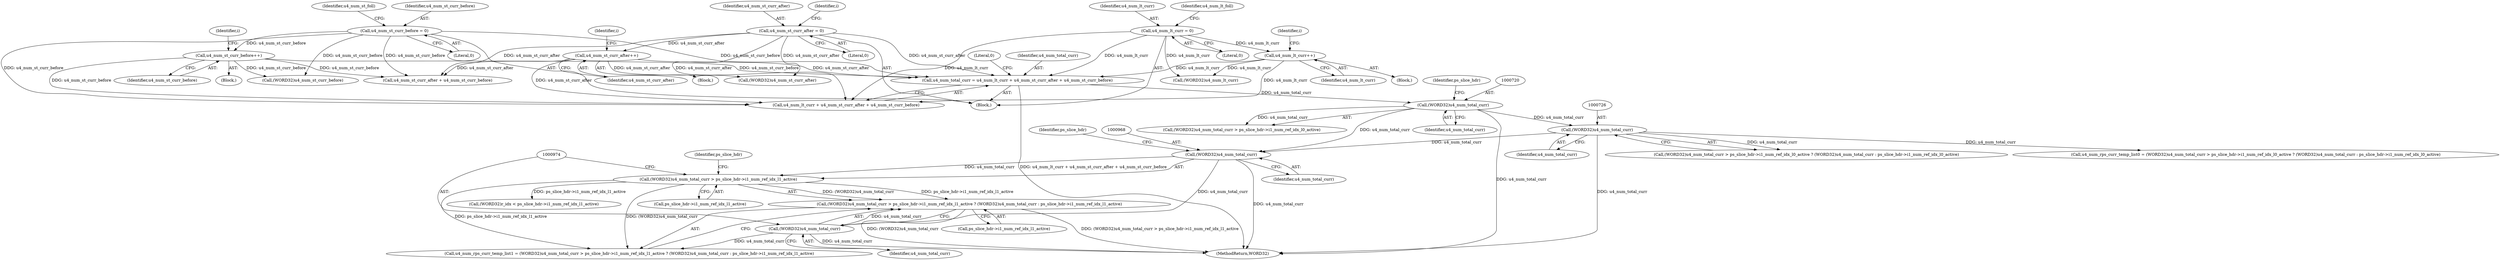 digraph "0_Android_913d9e8d93d6b81bb8eac3fc2c1426651f5b259d_0@pointer" {
"1000965" [label="(Call,(WORD32)u4_num_total_curr > ps_slice_hdr->i1_num_ref_idx_l1_active ? (WORD32)u4_num_total_curr : ps_slice_hdr->i1_num_ref_idx_l1_active)"];
"1000966" [label="(Call,(WORD32)u4_num_total_curr > ps_slice_hdr->i1_num_ref_idx_l1_active)"];
"1000967" [label="(Call,(WORD32)u4_num_total_curr)"];
"1000725" [label="(Call,(WORD32)u4_num_total_curr)"];
"1000719" [label="(Call,(WORD32)u4_num_total_curr)"];
"1000447" [label="(Call,u4_num_total_curr = u4_num_lt_curr + u4_num_st_curr_after + u4_num_st_curr_before)"];
"1000427" [label="(Call,u4_num_lt_curr++)"];
"1000355" [label="(Call,u4_num_lt_curr = 0)"];
"1000311" [label="(Call,u4_num_st_curr_after = 0)"];
"1000340" [label="(Call,u4_num_st_curr_after++)"];
"1000266" [label="(Call,u4_num_st_curr_before = 0)"];
"1000296" [label="(Call,u4_num_st_curr_before++)"];
"1000973" [label="(Call,(WORD32)u4_num_total_curr)"];
"1000427" [label="(Call,u4_num_lt_curr++)"];
"1001300" [label="(MethodReturn,WORD32)"];
"1000266" [label="(Call,u4_num_st_curr_before = 0)"];
"1000268" [label="(Literal,0)"];
"1000270" [label="(Identifier,u4_num_st_foll)"];
"1000311" [label="(Call,u4_num_st_curr_after = 0)"];
"1000723" [label="(Identifier,ps_slice_hdr)"];
"1000286" [label="(Block,)"];
"1000970" [label="(Call,ps_slice_hdr->i1_num_ref_idx_l1_active)"];
"1000721" [label="(Identifier,u4_num_total_curr)"];
"1000966" [label="(Call,(WORD32)u4_num_total_curr > ps_slice_hdr->i1_num_ref_idx_l1_active)"];
"1000975" [label="(Identifier,u4_num_total_curr)"];
"1000727" [label="(Identifier,u4_num_total_curr)"];
"1000340" [label="(Call,u4_num_st_curr_after++)"];
"1000967" [label="(Call,(WORD32)u4_num_total_curr)"];
"1000330" [label="(Block,)"];
"1000356" [label="(Identifier,u4_num_lt_curr)"];
"1000296" [label="(Call,u4_num_st_curr_before++)"];
"1000971" [label="(Identifier,ps_slice_hdr)"];
"1000355" [label="(Call,u4_num_lt_curr = 0)"];
"1000973" [label="(Call,(WORD32)u4_num_total_curr)"];
"1000965" [label="(Call,(WORD32)u4_num_total_curr > ps_slice_hdr->i1_num_ref_idx_l1_active ? (WORD32)u4_num_total_curr : ps_slice_hdr->i1_num_ref_idx_l1_active)"];
"1000976" [label="(Call,ps_slice_hdr->i1_num_ref_idx_l1_active)"];
"1000451" [label="(Call,u4_num_st_curr_after + u4_num_st_curr_before)"];
"1000963" [label="(Call,u4_num_rps_curr_temp_list1 = (WORD32)u4_num_total_curr > ps_slice_hdr->i1_num_ref_idx_l1_active ? (WORD32)u4_num_total_curr : ps_slice_hdr->i1_num_ref_idx_l1_active)"];
"1000297" [label="(Identifier,u4_num_st_curr_before)"];
"1000622" [label="(Call,(WORD32)u4_num_st_curr_before)"];
"1000428" [label="(Identifier,u4_num_lt_curr)"];
"1000456" [label="(Literal,0)"];
"1000357" [label="(Literal,0)"];
"1000312" [label="(Identifier,u4_num_st_curr_after)"];
"1000655" [label="(Call,(WORD32)u4_num_st_curr_after)"];
"1000359" [label="(Identifier,u4_num_lt_foll)"];
"1000449" [label="(Call,u4_num_lt_curr + u4_num_st_curr_after + u4_num_st_curr_before)"];
"1000725" [label="(Call,(WORD32)u4_num_total_curr)"];
"1000324" [label="(Identifier,i)"];
"1000717" [label="(Call,(WORD32)u4_num_total_curr > ps_slice_hdr->i1_num_ref_idx_l0_active ? (WORD32)u4_num_total_curr : ps_slice_hdr->i1_num_ref_idx_l0_active)"];
"1000375" [label="(Identifier,i)"];
"1000112" [label="(Block,)"];
"1000341" [label="(Identifier,u4_num_st_curr_after)"];
"1000267" [label="(Identifier,u4_num_st_curr_before)"];
"1000447" [label="(Call,u4_num_total_curr = u4_num_lt_curr + u4_num_st_curr_after + u4_num_st_curr_before)"];
"1000496" [label="(Call,(WORD32)u4_num_lt_curr)"];
"1000977" [label="(Identifier,ps_slice_hdr)"];
"1000718" [label="(Call,(WORD32)u4_num_total_curr > ps_slice_hdr->i1_num_ref_idx_l0_active)"];
"1000969" [label="(Identifier,u4_num_total_curr)"];
"1001117" [label="(Call,(WORD32)r_idx < ps_slice_hdr->i1_num_ref_idx_l1_active)"];
"1000719" [label="(Call,(WORD32)u4_num_total_curr)"];
"1000280" [label="(Identifier,i)"];
"1000313" [label="(Literal,0)"];
"1000316" [label="(Identifier,i)"];
"1000715" [label="(Call,u4_num_rps_curr_temp_list0 = (WORD32)u4_num_total_curr > ps_slice_hdr->i1_num_ref_idx_l0_active ? (WORD32)u4_num_total_curr : ps_slice_hdr->i1_num_ref_idx_l0_active)"];
"1000448" [label="(Identifier,u4_num_total_curr)"];
"1000412" [label="(Block,)"];
"1000965" -> "1000963"  [label="AST: "];
"1000965" -> "1000973"  [label="CFG: "];
"1000965" -> "1000976"  [label="CFG: "];
"1000966" -> "1000965"  [label="AST: "];
"1000973" -> "1000965"  [label="AST: "];
"1000976" -> "1000965"  [label="AST: "];
"1000963" -> "1000965"  [label="CFG: "];
"1000965" -> "1001300"  [label="DDG: (WORD32)u4_num_total_curr"];
"1000965" -> "1001300"  [label="DDG: (WORD32)u4_num_total_curr > ps_slice_hdr->i1_num_ref_idx_l1_active"];
"1000966" -> "1000965"  [label="DDG: (WORD32)u4_num_total_curr"];
"1000966" -> "1000965"  [label="DDG: ps_slice_hdr->i1_num_ref_idx_l1_active"];
"1000973" -> "1000965"  [label="DDG: u4_num_total_curr"];
"1000966" -> "1000970"  [label="CFG: "];
"1000967" -> "1000966"  [label="AST: "];
"1000970" -> "1000966"  [label="AST: "];
"1000974" -> "1000966"  [label="CFG: "];
"1000977" -> "1000966"  [label="CFG: "];
"1000966" -> "1000963"  [label="DDG: (WORD32)u4_num_total_curr"];
"1000966" -> "1000963"  [label="DDG: ps_slice_hdr->i1_num_ref_idx_l1_active"];
"1000967" -> "1000966"  [label="DDG: u4_num_total_curr"];
"1000966" -> "1001117"  [label="DDG: ps_slice_hdr->i1_num_ref_idx_l1_active"];
"1000967" -> "1000969"  [label="CFG: "];
"1000968" -> "1000967"  [label="AST: "];
"1000969" -> "1000967"  [label="AST: "];
"1000971" -> "1000967"  [label="CFG: "];
"1000967" -> "1001300"  [label="DDG: u4_num_total_curr"];
"1000725" -> "1000967"  [label="DDG: u4_num_total_curr"];
"1000719" -> "1000967"  [label="DDG: u4_num_total_curr"];
"1000967" -> "1000973"  [label="DDG: u4_num_total_curr"];
"1000725" -> "1000717"  [label="AST: "];
"1000725" -> "1000727"  [label="CFG: "];
"1000726" -> "1000725"  [label="AST: "];
"1000727" -> "1000725"  [label="AST: "];
"1000717" -> "1000725"  [label="CFG: "];
"1000725" -> "1001300"  [label="DDG: u4_num_total_curr"];
"1000725" -> "1000715"  [label="DDG: u4_num_total_curr"];
"1000725" -> "1000717"  [label="DDG: u4_num_total_curr"];
"1000719" -> "1000725"  [label="DDG: u4_num_total_curr"];
"1000719" -> "1000718"  [label="AST: "];
"1000719" -> "1000721"  [label="CFG: "];
"1000720" -> "1000719"  [label="AST: "];
"1000721" -> "1000719"  [label="AST: "];
"1000723" -> "1000719"  [label="CFG: "];
"1000719" -> "1001300"  [label="DDG: u4_num_total_curr"];
"1000719" -> "1000718"  [label="DDG: u4_num_total_curr"];
"1000447" -> "1000719"  [label="DDG: u4_num_total_curr"];
"1000447" -> "1000112"  [label="AST: "];
"1000447" -> "1000449"  [label="CFG: "];
"1000448" -> "1000447"  [label="AST: "];
"1000449" -> "1000447"  [label="AST: "];
"1000456" -> "1000447"  [label="CFG: "];
"1000447" -> "1001300"  [label="DDG: u4_num_lt_curr + u4_num_st_curr_after + u4_num_st_curr_before"];
"1000427" -> "1000447"  [label="DDG: u4_num_lt_curr"];
"1000355" -> "1000447"  [label="DDG: u4_num_lt_curr"];
"1000311" -> "1000447"  [label="DDG: u4_num_st_curr_after"];
"1000340" -> "1000447"  [label="DDG: u4_num_st_curr_after"];
"1000266" -> "1000447"  [label="DDG: u4_num_st_curr_before"];
"1000296" -> "1000447"  [label="DDG: u4_num_st_curr_before"];
"1000427" -> "1000412"  [label="AST: "];
"1000427" -> "1000428"  [label="CFG: "];
"1000428" -> "1000427"  [label="AST: "];
"1000375" -> "1000427"  [label="CFG: "];
"1000355" -> "1000427"  [label="DDG: u4_num_lt_curr"];
"1000427" -> "1000449"  [label="DDG: u4_num_lt_curr"];
"1000427" -> "1000496"  [label="DDG: u4_num_lt_curr"];
"1000355" -> "1000112"  [label="AST: "];
"1000355" -> "1000357"  [label="CFG: "];
"1000356" -> "1000355"  [label="AST: "];
"1000357" -> "1000355"  [label="AST: "];
"1000359" -> "1000355"  [label="CFG: "];
"1000355" -> "1000449"  [label="DDG: u4_num_lt_curr"];
"1000355" -> "1000496"  [label="DDG: u4_num_lt_curr"];
"1000311" -> "1000112"  [label="AST: "];
"1000311" -> "1000313"  [label="CFG: "];
"1000312" -> "1000311"  [label="AST: "];
"1000313" -> "1000311"  [label="AST: "];
"1000316" -> "1000311"  [label="CFG: "];
"1000311" -> "1000340"  [label="DDG: u4_num_st_curr_after"];
"1000311" -> "1000449"  [label="DDG: u4_num_st_curr_after"];
"1000311" -> "1000451"  [label="DDG: u4_num_st_curr_after"];
"1000311" -> "1000655"  [label="DDG: u4_num_st_curr_after"];
"1000340" -> "1000330"  [label="AST: "];
"1000340" -> "1000341"  [label="CFG: "];
"1000341" -> "1000340"  [label="AST: "];
"1000324" -> "1000340"  [label="CFG: "];
"1000340" -> "1000449"  [label="DDG: u4_num_st_curr_after"];
"1000340" -> "1000451"  [label="DDG: u4_num_st_curr_after"];
"1000340" -> "1000655"  [label="DDG: u4_num_st_curr_after"];
"1000266" -> "1000112"  [label="AST: "];
"1000266" -> "1000268"  [label="CFG: "];
"1000267" -> "1000266"  [label="AST: "];
"1000268" -> "1000266"  [label="AST: "];
"1000270" -> "1000266"  [label="CFG: "];
"1000266" -> "1000296"  [label="DDG: u4_num_st_curr_before"];
"1000266" -> "1000449"  [label="DDG: u4_num_st_curr_before"];
"1000266" -> "1000451"  [label="DDG: u4_num_st_curr_before"];
"1000266" -> "1000622"  [label="DDG: u4_num_st_curr_before"];
"1000296" -> "1000286"  [label="AST: "];
"1000296" -> "1000297"  [label="CFG: "];
"1000297" -> "1000296"  [label="AST: "];
"1000280" -> "1000296"  [label="CFG: "];
"1000296" -> "1000449"  [label="DDG: u4_num_st_curr_before"];
"1000296" -> "1000451"  [label="DDG: u4_num_st_curr_before"];
"1000296" -> "1000622"  [label="DDG: u4_num_st_curr_before"];
"1000973" -> "1000975"  [label="CFG: "];
"1000974" -> "1000973"  [label="AST: "];
"1000975" -> "1000973"  [label="AST: "];
"1000973" -> "1001300"  [label="DDG: u4_num_total_curr"];
"1000973" -> "1000963"  [label="DDG: u4_num_total_curr"];
}
